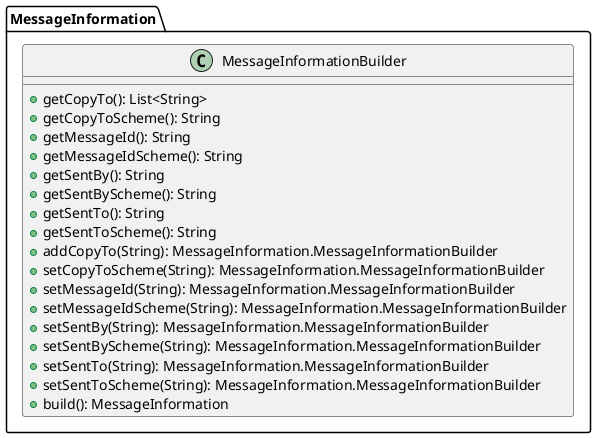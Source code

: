 @startuml

    class MessageInformation.MessageInformationBuilder [[MessageInformation.MessageInformationBuilder.html]] {
        +getCopyTo(): List<String>
        +getCopyToScheme(): String
        +getMessageId(): String
        +getMessageIdScheme(): String
        +getSentBy(): String
        +getSentByScheme(): String
        +getSentTo(): String
        +getSentToScheme(): String
        +addCopyTo(String): MessageInformation.MessageInformationBuilder
        +setCopyToScheme(String): MessageInformation.MessageInformationBuilder
        +setMessageId(String): MessageInformation.MessageInformationBuilder
        +setMessageIdScheme(String): MessageInformation.MessageInformationBuilder
        +setSentBy(String): MessageInformation.MessageInformationBuilder
        +setSentByScheme(String): MessageInformation.MessageInformationBuilder
        +setSentTo(String): MessageInformation.MessageInformationBuilder
        +setSentToScheme(String): MessageInformation.MessageInformationBuilder
        +build(): MessageInformation
    }

@enduml
